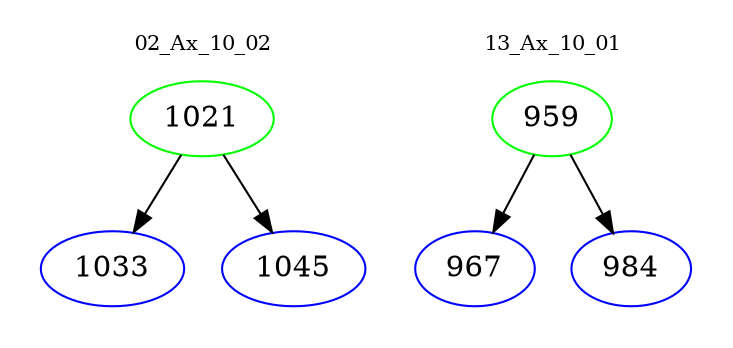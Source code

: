 digraph{
subgraph cluster_0 {
color = white
label = "02_Ax_10_02";
fontsize=10;
T0_1021 [label="1021", color="green"]
T0_1021 -> T0_1033 [color="black"]
T0_1033 [label="1033", color="blue"]
T0_1021 -> T0_1045 [color="black"]
T0_1045 [label="1045", color="blue"]
}
subgraph cluster_1 {
color = white
label = "13_Ax_10_01";
fontsize=10;
T1_959 [label="959", color="green"]
T1_959 -> T1_967 [color="black"]
T1_967 [label="967", color="blue"]
T1_959 -> T1_984 [color="black"]
T1_984 [label="984", color="blue"]
}
}
